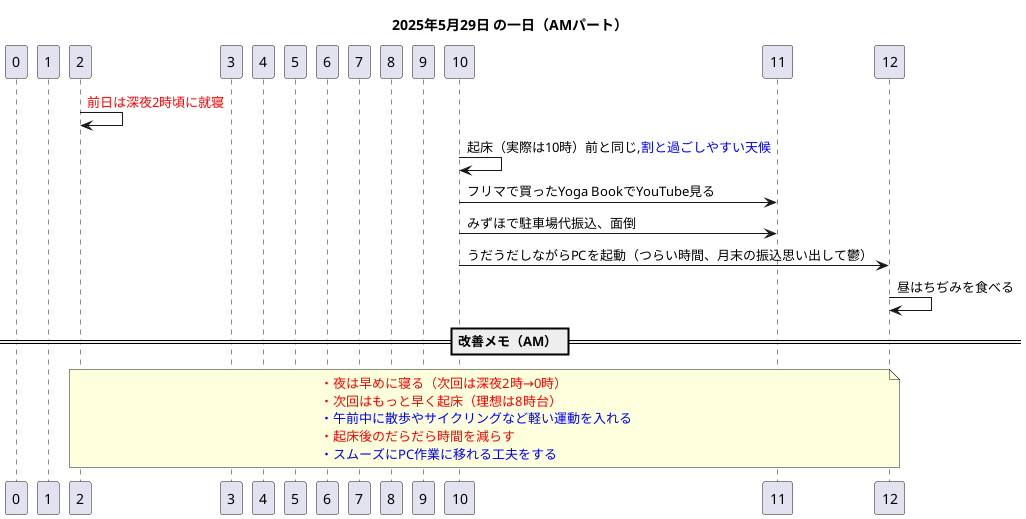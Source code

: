 @startuml
title 2025年5月29日 の一日（AMパート）

participant "0" as T0
participant "1" as T1
participant "2" as T2
participant "3" as T3
participant "4" as T4
participant "5" as T5
participant "6" as T6
participant "7" as T7
participant "8" as T8
participant "9" as T9
participant "10" as T10
participant "11" as T11
participant "12" as T12

T2 -> T2: <font color=red>前日は深夜2時頃に就寝</font>
T10 -> T10: 起床（実際は10時）前と同じ,<font color=blue>割と過ごしやすい天候</font>
T10 -> T11: フリマで買ったYoga BookでYouTube見る
T10 -> T11: みずほで駐車場代振込、面倒
T10 -> T12: うだうだしながらPCを起動（つらい時間、月末の振込思い出して鬱）
T12 -> T12: 昼はちぢみを食べる

== 改善メモ（AM） ==
note over T2, T12
<color:red>・夜は早めに寝る（次回は深夜2時→0時）</color>  
<color:red>・次回はもっと早く起床（理想は8時台）</color>  
<color:blue>・午前中に散歩やサイクリングなど軽い運動を入れる</color>  
<color:red>・起床後のだらだら時間を減らす</color>  
<color:blue>・スムーズにPC作業に移れる工夫をする</color>
end note

@enduml